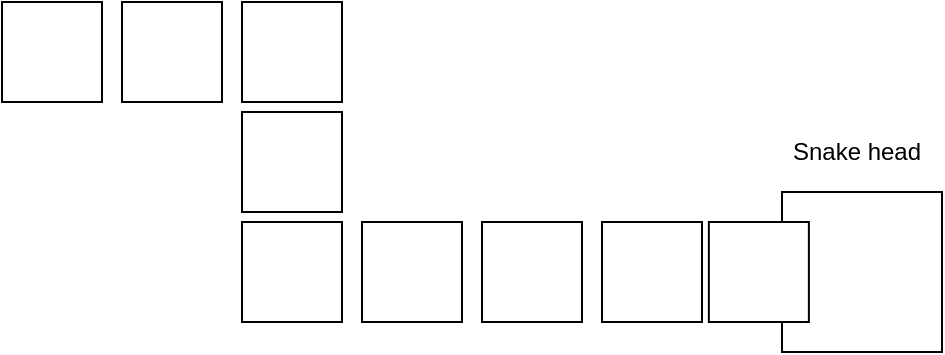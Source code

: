 <mxfile version="10.8.0" type="device"><diagram id="FDZRiteDk267adNjMdoY" name="Page-1"><mxGraphModel dx="757" dy="598" grid="1" gridSize="10" guides="1" tooltips="1" connect="1" arrows="1" fold="1" page="1" pageScale="1" pageWidth="827" pageHeight="1169" math="0" shadow="0"><root><mxCell id="0"/><mxCell id="1" parent="0"/><mxCell id="ylRfUMNhPCSclMBx5GWO-7" value="" style="whiteSpace=wrap;html=1;aspect=fixed;" vertex="1" parent="1"><mxGeometry x="80" y="20" width="50" height="50" as="geometry"/></mxCell><mxCell id="ylRfUMNhPCSclMBx5GWO-8" value="" style="whiteSpace=wrap;html=1;aspect=fixed;" vertex="1" parent="1"><mxGeometry x="200" y="20" width="50" height="50" as="geometry"/></mxCell><mxCell id="ylRfUMNhPCSclMBx5GWO-9" value="" style="whiteSpace=wrap;html=1;aspect=fixed;" vertex="1" parent="1"><mxGeometry x="140" y="20" width="50" height="50" as="geometry"/></mxCell><mxCell id="ylRfUMNhPCSclMBx5GWO-10" value="" style="whiteSpace=wrap;html=1;aspect=fixed;" vertex="1" parent="1"><mxGeometry x="200" y="130" width="50" height="50" as="geometry"/></mxCell><mxCell id="ylRfUMNhPCSclMBx5GWO-11" value="" style="whiteSpace=wrap;html=1;aspect=fixed;" vertex="1" parent="1"><mxGeometry x="200" y="75" width="50" height="50" as="geometry"/></mxCell><mxCell id="ylRfUMNhPCSclMBx5GWO-12" value="" style="whiteSpace=wrap;html=1;aspect=fixed;" vertex="1" parent="1"><mxGeometry x="320" y="130" width="50" height="50" as="geometry"/></mxCell><mxCell id="ylRfUMNhPCSclMBx5GWO-13" value="" style="whiteSpace=wrap;html=1;aspect=fixed;" vertex="1" parent="1"><mxGeometry x="260" y="130" width="50" height="50" as="geometry"/></mxCell><mxCell id="ylRfUMNhPCSclMBx5GWO-25" value="" style="whiteSpace=wrap;html=1;aspect=fixed;" vertex="1" parent="1"><mxGeometry x="380" y="130" width="50" height="50" as="geometry"/></mxCell><mxCell id="ylRfUMNhPCSclMBx5GWO-27" value="" style="whiteSpace=wrap;html=1;aspect=fixed;" vertex="1" parent="1"><mxGeometry x="470" y="115" width="80" height="80" as="geometry"/></mxCell><mxCell id="ylRfUMNhPCSclMBx5GWO-28" value="Snake head" style="text;html=1;strokeColor=none;fillColor=none;align=center;verticalAlign=middle;whiteSpace=wrap;rounded=0;" vertex="1" parent="1"><mxGeometry x="470" y="80" width="75" height="30" as="geometry"/></mxCell><mxCell id="ylRfUMNhPCSclMBx5GWO-34" value="" style="whiteSpace=wrap;html=1;aspect=fixed;" vertex="1" parent="1"><mxGeometry x="433.429" y="130" width="50" height="50" as="geometry"/></mxCell></root></mxGraphModel></diagram></mxfile>